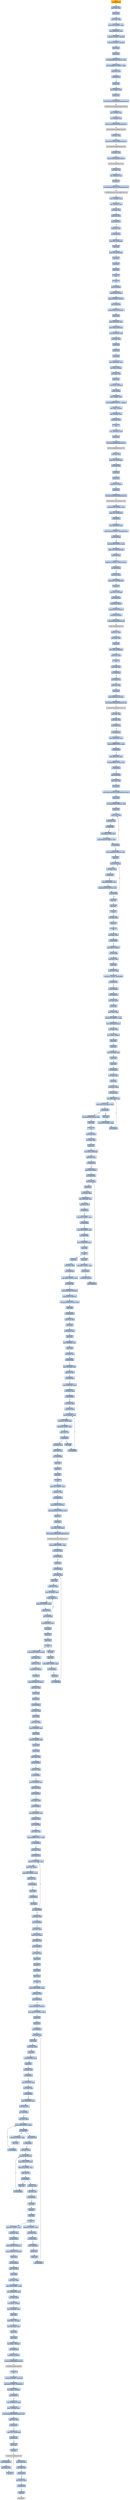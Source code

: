 digraph G {
node[shape=rectangle,style=filled,fillcolor=lightsteelblue,color=lightsteelblue]
bgcolor="transparent"
a0x00403ddccall_0x004054ff[label="start\ncall 0x004054ff",color="lightgrey",fillcolor="orange"];
a0x004054ffmovl_edi_edi[label="0x004054ff\nmovl %edi, %edi"];
a0x00405501pushl_ebp[label="0x00405501\npushl %ebp"];
a0x00405502movl_esp_ebp[label="0x00405502\nmovl %esp, %ebp"];
a0x00405504subl_0x10UINT8_esp[label="0x00405504\nsubl $0x10<UINT8>, %esp"];
a0x00405507movl_0x0040c004_eax[label="0x00405507\nmovl 0x0040c004, %eax"];
a0x0040550candl_0x0UINT8__8ebp_[label="0x0040550c\nandl $0x0<UINT8>, -8(%ebp)"];
a0x00405510andl_0x0UINT8__4ebp_[label="0x00405510\nandl $0x0<UINT8>, -4(%ebp)"];
a0x00405514pushl_ebx[label="0x00405514\npushl %ebx"];
a0x00405515pushl_edi[label="0x00405515\npushl %edi"];
a0x00405516movl_0xbb40e64eUINT32_edi[label="0x00405516\nmovl $0xbb40e64e<UINT32>, %edi"];
a0x0040551bmovl_0xffff0000UINT32_ebx[label="0x0040551b\nmovl $0xffff0000<UINT32>, %ebx"];
a0x00405520cmpl_edi_eax[label="0x00405520\ncmpl %edi, %eax"];
a0x00405522je_0x00405531[label="0x00405522\nje 0x00405531"];
a0x00405531pushl_esi[label="0x00405531\npushl %esi"];
a0x00405532leal__8ebp__eax[label="0x00405532\nleal -8(%ebp), %eax"];
a0x00405535pushl_eax[label="0x00405535\npushl %eax"];
a0x00405536call_GetSystemTimeAsFileTime_kernel32_dll[label="0x00405536\ncall GetSystemTimeAsFileTime@kernel32.dll"];
GetSystemTimeAsFileTime_kernel32_dll[label="GetSystemTimeAsFileTime@kernel32.dll",color="lightgrey",fillcolor="lightgrey"];
a0x0040553cmovl__4ebp__esi[label="0x0040553c\nmovl -4(%ebp), %esi"];
a0x0040553fxorl__8ebp__esi[label="0x0040553f\nxorl -8(%ebp), %esi"];
a0x00405542call_GetCurrentProcessId_kernel32_dll[label="0x00405542\ncall GetCurrentProcessId@kernel32.dll"];
GetCurrentProcessId_kernel32_dll[label="GetCurrentProcessId@kernel32.dll",color="lightgrey",fillcolor="lightgrey"];
a0x00405548xorl_eax_esi[label="0x00405548\nxorl %eax, %esi"];
a0x0040554acall_GetCurrentThreadId_kernel32_dll[label="0x0040554a\ncall GetCurrentThreadId@kernel32.dll"];
GetCurrentThreadId_kernel32_dll[label="GetCurrentThreadId@kernel32.dll",color="lightgrey",fillcolor="lightgrey"];
a0x00405550xorl_eax_esi[label="0x00405550\nxorl %eax, %esi"];
a0x00405552call_GetTickCount_kernel32_dll[label="0x00405552\ncall GetTickCount@kernel32.dll"];
GetTickCount_kernel32_dll[label="GetTickCount@kernel32.dll",color="lightgrey",fillcolor="lightgrey"];
a0x00405558xorl_eax_esi[label="0x00405558\nxorl %eax, %esi"];
a0x0040555aleal__16ebp__eax[label="0x0040555a\nleal -16(%ebp), %eax"];
a0x0040555dpushl_eax[label="0x0040555d\npushl %eax"];
a0x0040555ecall_QueryPerformanceCounter_kernel32_dll[label="0x0040555e\ncall QueryPerformanceCounter@kernel32.dll"];
QueryPerformanceCounter_kernel32_dll[label="QueryPerformanceCounter@kernel32.dll",color="lightgrey",fillcolor="lightgrey"];
a0x00405564movl__12ebp__eax[label="0x00405564\nmovl -12(%ebp), %eax"];
a0x00405567xorl__16ebp__eax[label="0x00405567\nxorl -16(%ebp), %eax"];
a0x0040556axorl_eax_esi[label="0x0040556a\nxorl %eax, %esi"];
a0x0040556ccmpl_edi_esi[label="0x0040556c\ncmpl %edi, %esi"];
a0x0040556ejne_0x00405577[label="0x0040556e\njne 0x00405577"];
a0x00405577testl_esi_ebx[label="0x00405577\ntestl %esi, %ebx"];
a0x00405579jne_0x00405587[label="0x00405579\njne 0x00405587"];
a0x00405587movl_esi_0x0040c004[label="0x00405587\nmovl %esi, 0x0040c004"];
a0x0040558dnotl_esi[label="0x0040558d\nnotl %esi"];
a0x0040558fmovl_esi_0x0040c008[label="0x0040558f\nmovl %esi, 0x0040c008"];
a0x00405595popl_esi[label="0x00405595\npopl %esi"];
a0x00405596popl_edi[label="0x00405596\npopl %edi"];
a0x00405597popl_ebx[label="0x00405597\npopl %ebx"];
a0x00405598leave_[label="0x00405598\nleave "];
a0x00405599ret[label="0x00405599\nret"];
a0x00403de1jmp_0x00403c6f[label="0x00403de1\njmp 0x00403c6f"];
a0x00403c6fpushl_0x58UINT8[label="0x00403c6f\npushl $0x58<UINT8>"];
a0x00403c71pushl_0x409fa0UINT32[label="0x00403c71\npushl $0x409fa0<UINT32>"];
a0x00403c76call_0x004052e0[label="0x00403c76\ncall 0x004052e0"];
a0x004052e0pushl_0x405370UINT32[label="0x004052e0\npushl $0x405370<UINT32>"];
a0x004052e5pushl_fs_0[label="0x004052e5\npushl %fs:0"];
a0x004052ecmovl_0x10esp__eax[label="0x004052ec\nmovl 0x10(%esp), %eax"];
a0x004052f0movl_ebp_0x10esp_[label="0x004052f0\nmovl %ebp, 0x10(%esp)"];
a0x004052f4leal_0x10esp__ebp[label="0x004052f4\nleal 0x10(%esp), %ebp"];
a0x004052f8subl_eax_esp[label="0x004052f8\nsubl %eax, %esp"];
a0x004052fapushl_ebx[label="0x004052fa\npushl %ebx"];
a0x004052fbpushl_esi[label="0x004052fb\npushl %esi"];
a0x004052fcpushl_edi[label="0x004052fc\npushl %edi"];
a0x004052fdmovl_0x0040c004_eax[label="0x004052fd\nmovl 0x0040c004, %eax"];
a0x00405302xorl_eax__4ebp_[label="0x00405302\nxorl %eax, -4(%ebp)"];
a0x00405305xorl_ebp_eax[label="0x00405305\nxorl %ebp, %eax"];
a0x00405307pushl_eax[label="0x00405307\npushl %eax"];
a0x00405308movl_esp__24ebp_[label="0x00405308\nmovl %esp, -24(%ebp)"];
a0x0040530bpushl__8ebp_[label="0x0040530b\npushl -8(%ebp)"];
a0x0040530emovl__4ebp__eax[label="0x0040530e\nmovl -4(%ebp), %eax"];
a0x00405311movl_0xfffffffeUINT32__4ebp_[label="0x00405311\nmovl $0xfffffffe<UINT32>, -4(%ebp)"];
a0x00405318movl_eax__8ebp_[label="0x00405318\nmovl %eax, -8(%ebp)"];
a0x0040531bleal__16ebp__eax[label="0x0040531b\nleal -16(%ebp), %eax"];
a0x0040531emovl_eax_fs_0[label="0x0040531e\nmovl %eax, %fs:0"];
a0x00405324ret[label="0x00405324\nret"];
a0x00403c7bleal__104ebp__eax[label="0x00403c7b\nleal -104(%ebp), %eax"];
a0x00403c7epushl_eax[label="0x00403c7e\npushl %eax"];
a0x00403c7fcall_GetStartupInfoW_kernel32_dll[label="0x00403c7f\ncall GetStartupInfoW@kernel32.dll"];
GetStartupInfoW_kernel32_dll[label="GetStartupInfoW@kernel32.dll",color="lightgrey",fillcolor="lightgrey"];
a0x00403c85xorl_esi_esi[label="0x00403c85\nxorl %esi, %esi"];
a0x00403c87cmpl_esi_0x0040bd9c[label="0x00403c87\ncmpl %esi, 0x0040bd9c"];
a0x00403c8djne_0x00403c9a[label="0x00403c8d\njne 0x00403c9a"];
a0x00403c8fpushl_esi[label="0x00403c8f\npushl %esi"];
a0x00403c90pushl_esi[label="0x00403c90\npushl %esi"];
a0x00403c91pushl_0x1UINT8[label="0x00403c91\npushl $0x1<UINT8>"];
a0x00403c93pushl_esi[label="0x00403c93\npushl %esi"];
a0x00403c94call_HeapSetInformation_kernel32_dll[label="0x00403c94\ncall HeapSetInformation@kernel32.dll"];
HeapSetInformation_kernel32_dll[label="HeapSetInformation@kernel32.dll",color="lightgrey",fillcolor="lightgrey"];
a0x00403c9amovl_0x5a4dUINT32_eax[label="0x00403c9a\nmovl $0x5a4d<UINT32>, %eax"];
a0x00403c9fcmpw_ax_0x00400000[label="0x00403c9f\ncmpw %ax, 0x00400000"];
a0x00403ca6je_0x00403cad[label="0x00403ca6\nje 0x00403cad"];
a0x00403cadmovl_0x0040003c_eax[label="0x00403cad\nmovl 0x0040003c, %eax"];
a0x00403cb2cmpl_0x4550UINT32_0x400000eax_[label="0x00403cb2\ncmpl $0x4550<UINT32>, 0x400000(%eax)"];
a0x00403cbcjne_0x00403ca8[label="0x00403cbc\njne 0x00403ca8"];
a0x00403cbemovl_0x10bUINT32_ecx[label="0x00403cbe\nmovl $0x10b<UINT32>, %ecx"];
a0x00403cc3cmpw_cx_0x400018eax_[label="0x00403cc3\ncmpw %cx, 0x400018(%eax)"];
a0x00403ccajne_0x00403ca8[label="0x00403cca\njne 0x00403ca8"];
a0x00403ccccmpl_0xeUINT8_0x400074eax_[label="0x00403ccc\ncmpl $0xe<UINT8>, 0x400074(%eax)"];
a0x00403cd3jbe_0x00403ca8[label="0x00403cd3\njbe 0x00403ca8"];
a0x00403cd5xorl_ecx_ecx[label="0x00403cd5\nxorl %ecx, %ecx"];
a0x00403cd7cmpl_esi_0x4000e8eax_[label="0x00403cd7\ncmpl %esi, 0x4000e8(%eax)"];
a0x00403cddsetne_cl[label="0x00403cdd\nsetne %cl"];
a0x00403ce0movl_ecx__28ebp_[label="0x00403ce0\nmovl %ecx, -28(%ebp)"];
a0x00403ce3call_0x004052a8[label="0x00403ce3\ncall 0x004052a8"];
a0x004052a8pushl_0x0UINT8[label="0x004052a8\npushl $0x0<UINT8>"];
a0x004052aapushl_0x1000UINT32[label="0x004052aa\npushl $0x1000<UINT32>"];
a0x004052afpushl_0x0UINT8[label="0x004052af\npushl $0x0<UINT8>"];
a0x004052b1call_HeapCreate_kernel32_dll[label="0x004052b1\ncall HeapCreate@kernel32.dll"];
HeapCreate_kernel32_dll[label="HeapCreate@kernel32.dll",color="lightgrey",fillcolor="lightgrey"];
a0x004052b7xorl_ecx_ecx[label="0x004052b7\nxorl %ecx, %ecx"];
a0x004052b9testl_eax_eax[label="0x004052b9\ntestl %eax, %eax"];
a0x004052bbsetne_cl[label="0x004052bb\nsetne %cl"];
a0x004052bemovl_eax_0x0040baa8[label="0x004052be\nmovl %eax, 0x0040baa8"];
a0x004052c3movl_ecx_eax[label="0x004052c3\nmovl %ecx, %eax"];
a0x004052c5ret[label="0x004052c5\nret"];
a0x00403ce8testl_eax_eax[label="0x00403ce8\ntestl %eax, %eax"];
a0x00403ceajne_0x00403cf4[label="0x00403cea\njne 0x00403cf4"];
a0x00403cf4call_0x0040512d[label="0x00403cf4\ncall 0x0040512d"];
a0x0040512dmovl_edi_edi[label="0x0040512d\nmovl %edi, %edi"];
a0x0040512fpushl_edi[label="0x0040512f\npushl %edi"];
a0x00405130pushl_0x401c24UINT32[label="0x00405130\npushl $0x401c24<UINT32>"];
a0x00405135call_GetModuleHandleW_kernel32_dll[label="0x00405135\ncall GetModuleHandleW@kernel32.dll"];
GetModuleHandleW_kernel32_dll[label="GetModuleHandleW@kernel32.dll",color="lightgrey",fillcolor="lightgrey"];
a0x0040513bmovl_eax_edi[label="0x0040513b\nmovl %eax, %edi"];
a0x0040513dtestl_edi_edi[label="0x0040513d\ntestl %edi, %edi"];
a0x0040513fjne_0x0040514a[label="0x0040513f\njne 0x0040514a"];
a0x00405141call_0x00404e00[label="0x00405141\ncall 0x00404e00"];
a0x00404e00movl_0x0040c050_eax[label="0x00404e00\nmovl 0x0040c050, %eax"];
a0x00404e05cmpl_0xffffffffUINT8_eax[label="0x00404e05\ncmpl $0xffffffff<UINT8>, %eax"];
a0x00404e08je_0x00404e20[label="0x00404e08\nje 0x00404e20"];
a0x00404e20movl_0x0040c054_eax[label="0x00404e20\nmovl 0x0040c054, %eax"];
a0x00404e25cmpl_0xffffffffUINT8_eax[label="0x00404e25\ncmpl $0xffffffff<UINT8>, %eax"];
a0x00404e28je_0x00404e38[label="0x00404e28\nje 0x00404e38"];
a0x00404e38jmp_0x00405681[label="0x00404e38\njmp 0x00405681"];
a0x00405681movl_edi_edi[label="0x00405681\nmovl %edi, %edi"];
a0x00405683pushl_ebx[label="0x00405683\npushl %ebx"];
a0x00405684movl_DeleteCriticalSection_kernel32_dll_ebx[label="0x00405684\nmovl DeleteCriticalSection@kernel32.dll, %ebx"];
a0x0040568apushl_esi[label="0x0040568a\npushl %esi"];
a0x0040568bmovl_0x40c060UINT32_esi[label="0x0040568b\nmovl $0x40c060<UINT32>, %esi"];
a0x00405690pushl_edi[label="0x00405690\npushl %edi"];
a0x00405691movl_esi__edi[label="0x00405691\nmovl (%esi), %edi"];
a0x00405693testl_edi_edi[label="0x00405693\ntestl %edi, %edi"];
a0x00405695je_0x004056aa[label="0x00405695\nje 0x004056aa"];
a0x004056aaaddl_0x8UINT8_esi[label="0x004056aa\naddl $0x8<UINT8>, %esi"];
a0x004056adcmpl_0x40c180UINT32_esi[label="0x004056ad\ncmpl $0x40c180<UINT32>, %esi"];
a0x004056b3jl_0x00405691[label="0x004056b3\njl 0x00405691"];
a0x004056b5movl_0x40c060UINT32_esi[label="0x004056b5\nmovl $0x40c060<UINT32>, %esi"];
a0x004056bapopl_edi[label="0x004056ba\npopl %edi"];
a0x004056bbmovl_esi__eax[label="0x004056bb\nmovl (%esi), %eax"];
a0x004056bdtestl_eax_eax[label="0x004056bd\ntestl %eax, %eax"];
a0x004056bfje_0x004056ca[label="0x004056bf\nje 0x004056ca"];
a0x004056caaddl_0x8UINT8_esi[label="0x004056ca\naddl $0x8<UINT8>, %esi"];
a0x004056cdcmpl_0x40c180UINT32_esi[label="0x004056cd\ncmpl $0x40c180<UINT32>, %esi"];
a0x004056d3jl_0x004056bb[label="0x004056d3\njl 0x004056bb"];
a0x004056d5popl_esi[label="0x004056d5\npopl %esi"];
a0x004056d6popl_ebx[label="0x004056d6\npopl %ebx"];
a0x004056d7ret[label="0x004056d7\nret"];
a0x00405146xorl_eax_eax[label="0x00405146\nxorl %eax, %eax"];
a0x00405148popl_edi[label="0x00405148\npopl %edi"];
a0x00405149ret[label="0x00405149\nret"];
a0x00403cf9testl_eax_eax[label="0x00403cf9\ntestl %eax, %eax"];
a0x00403cfbjne_0x00403d05[label="0x00403cfb\njne 0x00403d05"];
a0x00403cfdpushl_0x10UINT8[label="0x00403cfd\npushl $0x10<UINT8>"];
a0x00403cffcall_0x00403bff[label="0x00403cff\ncall 0x00403bff"];
a0x00403bffmovl_edi_edi[label="0x00403bff\nmovl %edi, %edi"];
a0x00403c01pushl_ebp[label="0x00403c01\npushl %ebp"];
a0x00403c02movl_esp_ebp[label="0x00403c02\nmovl %esp, %ebp"];
a0x00403c04cmpl_0x1UINT8_0x0040b008[label="0x00403c04\ncmpl $0x1<UINT8>, 0x0040b008"];
a0x00403c0bjne_0x00403c12[label="0x00403c0b\njne 0x00403c12"];
a0x00403c12pushl_0x8ebp_[label="0x00403c12\npushl 0x8(%ebp)"];
a0x00403c15call_0x004042eb[label="0x00403c15\ncall 0x004042eb"];
a0x004042ebmovl_edi_edi[label="0x004042eb\nmovl %edi, %edi"];
a0x004042edpushl_ebp[label="0x004042ed\npushl %ebp"];
a0x004042eemovl_esp_ebp[label="0x004042ee\nmovl %esp, %ebp"];
a0x004042f0subl_0x1fcUINT32_esp[label="0x004042f0\nsubl $0x1fc<UINT32>, %esp"];
a0x004042f6movl_0x0040c004_eax[label="0x004042f6\nmovl 0x0040c004, %eax"];
a0x004042fbxorl_ebp_eax[label="0x004042fb\nxorl %ebp, %eax"];
a0x004042fdmovl_eax__4ebp_[label="0x004042fd\nmovl %eax, -4(%ebp)"];
a0x00404300pushl_ebx[label="0x00404300\npushl %ebx"];
a0x00404301pushl_esi[label="0x00404301\npushl %esi"];
a0x00404302movl_0x8ebp__esi[label="0x00404302\nmovl 0x8(%ebp), %esi"];
a0x00404305pushl_edi[label="0x00404305\npushl %edi"];
a0x00404306pushl_esi[label="0x00404306\npushl %esi"];
a0x00404307call_0x004042c5[label="0x00404307\ncall 0x004042c5"];
a0x004042c5movl_edi_edi[label="0x004042c5\nmovl %edi, %edi"];
a0x004042c7pushl_ebp[label="0x004042c7\npushl %ebp"];
a0x004042c8movl_esp_ebp[label="0x004042c8\nmovl %esp, %ebp"];
a0x004042caxorl_eax_eax[label="0x004042ca\nxorl %eax, %eax"];
a0x004042ccmovl_0x8ebp__ecx[label="0x004042cc\nmovl 0x8(%ebp), %ecx"];
a0x004042cfcmpl_0x401a10eax8__ecx[label="0x004042cf\ncmpl 0x401a10(,%eax,8), %ecx"];
a0x004042d6je_0x004042e2[label="0x004042d6\nje 0x004042e2"];
a0x004042d8incl_eax[label="0x004042d8\nincl %eax"];
a0x004042d9cmpl_0x16UINT8_eax[label="0x004042d9\ncmpl $0x16<UINT8>, %eax"];
a0x004042dcjb_0x004042cc[label="0x004042dc\njb 0x004042cc"];
a0x004042e2movl_0x401a14eax8__eax[label="0x004042e2\nmovl 0x401a14(,%eax,8), %eax"];
a0x004042e9popl_ebp[label="0x004042e9\npopl %ebp"];
a0x004042earet[label="0x004042ea\nret"];
a0x0040430cmovl_eax_edi[label="0x0040430c\nmovl %eax, %edi"];
a0x0040430exorl_ebx_ebx[label="0x0040430e\nxorl %ebx, %ebx"];
a0x00404310popl_ecx[label="0x00404310\npopl %ecx"];
a0x00404311movl_edi__508ebp_[label="0x00404311\nmovl %edi, -508(%ebp)"];
a0x00404317cmpl_ebx_edi[label="0x00404317\ncmpl %ebx, %edi"];
a0x00404319je_0x0040448b[label="0x00404319\nje 0x0040448b"];
a0x0040431fpushl_0x3UINT8[label="0x0040431f\npushl $0x3<UINT8>"];
a0x00404321call_0x004069d7[label="0x00404321\ncall 0x004069d7"];
a0x004069d7movl_edi_edi[label="0x004069d7\nmovl %edi, %edi"];
a0x004069d9pushl_ebp[label="0x004069d9\npushl %ebp"];
a0x004069damovl_esp_ebp[label="0x004069da\nmovl %esp, %ebp"];
a0x004069dcmovl_0x8ebp__ecx[label="0x004069dc\nmovl 0x8(%ebp), %ecx"];
a0x004069dftestl_ecx_ecx[label="0x004069df\ntestl %ecx, %ecx"];
a0x004069e1js_0x00406a01[label="0x004069e1\njs 0x00406a01"];
a0x004069e3cmpl_0x2UINT8_ecx[label="0x004069e3\ncmpl $0x2<UINT8>, %ecx"];
a0x004069e6jle_0x004069f4[label="0x004069e6\njle 0x004069f4"];
a0x004069e8cmpl_0x3UINT8_ecx[label="0x004069e8\ncmpl $0x3<UINT8>, %ecx"];
a0x004069ebjne_0x00406a01[label="0x004069eb\njne 0x00406a01"];
a0x004069edmovl_0x0040b008_eax[label="0x004069ed\nmovl 0x0040b008, %eax"];
a0x004069f2popl_ebp[label="0x004069f2\npopl %ebp"];
a0x004069f3ret[label="0x004069f3\nret"];
a0x00404326popl_ecx[label="0x00404326\npopl %ecx"];
a0x00404327cmpl_0x1UINT8_eax[label="0x00404327\ncmpl $0x1<UINT8>, %eax"];
a0x0040432aje_0x00404437[label="0x0040432a\nje 0x00404437"];
a0x00404330pushl_0x3UINT8[label="0x00404330\npushl $0x3<UINT8>"];
a0x00404332call_0x004069d7[label="0x00404332\ncall 0x004069d7"];
a0x00404337popl_ecx[label="0x00404337\npopl %ecx"];
a0x00404338testl_eax_eax[label="0x00404338\ntestl %eax, %eax"];
a0x0040433ajne_0x00404349[label="0x0040433a\njne 0x00404349"];
a0x00404349cmpl_0xfcUINT32_esi[label="0x00404349\ncmpl $0xfc<UINT32>, %esi"];
a0x0040434fje_0x0040448b[label="0x0040434f\nje 0x0040448b"];
a0x00404355pushl_0x401b4cUINT32[label="0x00404355\npushl $0x401b4c<UINT32>"];
a0x0040435apushl_0x314UINT32[label="0x0040435a\npushl $0x314<UINT32>"];
a0x0040435fmovl_0x40b368UINT32_edi[label="0x0040435f\nmovl $0x40b368<UINT32>, %edi"];
a0x00404364pushl_edi[label="0x00404364\npushl %edi"];
a0x00404365call_0x00406974[label="0x00404365\ncall 0x00406974"];
a0x00406974movl_edi_edi[label="0x00406974\nmovl %edi, %edi"];
a0x00406976pushl_ebp[label="0x00406976\npushl %ebp"];
a0x00406977movl_esp_ebp[label="0x00406977\nmovl %esp, %ebp"];
a0x00406979pushl_esi[label="0x00406979\npushl %esi"];
a0x0040697amovl_0x8ebp__esi[label="0x0040697a\nmovl 0x8(%ebp), %esi"];
a0x0040697dpushl_edi[label="0x0040697d\npushl %edi"];
a0x0040697etestl_esi_esi[label="0x0040697e\ntestl %esi, %esi"];
a0x00406980je_0x00406989[label="0x00406980\nje 0x00406989"];
a0x00406982movl_0xcebp__edi[label="0x00406982\nmovl 0xc(%ebp), %edi"];
a0x00406985testl_edi_edi[label="0x00406985\ntestl %edi, %edi"];
a0x00406987jne_0x0040699e[label="0x00406987\njne 0x0040699e"];
a0x0040699emovl_0x10ebp__eax[label="0x0040699e\nmovl 0x10(%ebp), %eax"];
a0x004069a1testl_eax_eax[label="0x004069a1\ntestl %eax, %eax"];
a0x004069a3jne_0x004069aa[label="0x004069a3\njne 0x004069aa"];
a0x004069aamovl_esi_edx[label="0x004069aa\nmovl %esi, %edx"];
a0x004069acsubl_eax_edx[label="0x004069ac\nsubl %eax, %edx"];
a0x004069aemovzwl_eax__ecx[label="0x004069ae\nmovzwl (%eax), %ecx"];
a0x004069b1movw_cx_edxeax_[label="0x004069b1\nmovw %cx, (%edx,%eax)"];
a0x004069b5addl_0x2UINT8_eax[label="0x004069b5\naddl $0x2<UINT8>, %eax"];
a0x004069b8testw_cx_cx[label="0x004069b8\ntestw %cx, %cx"];
a0x004069bbje_0x004069c0[label="0x004069bb\nje 0x004069c0"];
a0x004069bddecl_edi[label="0x004069bd\ndecl %edi"];
a0x004069bejne_0x004069ae[label="0x004069be\njne 0x004069ae"];
a0x004069c0xorl_eax_eax[label="0x004069c0\nxorl %eax, %eax"];
a0x004069c2testl_edi_edi[label="0x004069c2\ntestl %edi, %edi"];
a0x004069c4jne_0x0040699a[label="0x004069c4\njne 0x0040699a"];
a0x0040699apopl_edi[label="0x0040699a\npopl %edi"];
a0x0040699bpopl_esi[label="0x0040699b\npopl %esi"];
a0x0040699cpopl_ebp[label="0x0040699c\npopl %ebp"];
a0x0040699dret[label="0x0040699d\nret"];
a0x0040436aaddl_0xcUINT8_esp[label="0x0040436a\naddl $0xc<UINT8>, %esp"];
a0x0040436dtestl_eax_eax[label="0x0040436d\ntestl %eax, %eax"];
a0x0040436fjne_0x0040442d[label="0x0040436f\njne 0x0040442d"];
a0x00404375pushl_0x104UINT32[label="0x00404375\npushl $0x104<UINT32>"];
a0x0040437amovl_0x40b39aUINT32_esi[label="0x0040437a\nmovl $0x40b39a<UINT32>, %esi"];
a0x0040437fpushl_esi[label="0x0040437f\npushl %esi"];
a0x00404380pushl_ebx[label="0x00404380\npushl %ebx"];
a0x00404381movw_ax_0x0040b5a2[label="0x00404381\nmovw %ax, 0x0040b5a2"];
a0x00404387call_GetModuleFileNameW_kernel32_dll[label="0x00404387\ncall GetModuleFileNameW@kernel32.dll"];
GetModuleFileNameW_kernel32_dll[label="GetModuleFileNameW@kernel32.dll",color="lightgrey",fillcolor="lightgrey"];
a0x0040438dmovl_0x2fbUINT32_ebx[label="0x0040438d\nmovl $0x2fb<UINT32>, %ebx"];
a0x00404392testl_eax_eax[label="0x00404392\ntestl %eax, %eax"];
a0x00404394jne_0x004043b5[label="0x00404394\njne 0x004043b5"];
a0x004043b5pushl_esi[label="0x004043b5\npushl %esi"];
a0x004043b6call_0x00406959[label="0x004043b6\ncall 0x00406959"];
a0x00406959movl_edi_edi[label="0x00406959\nmovl %edi, %edi"];
a0x0040695bpushl_ebp[label="0x0040695b\npushl %ebp"];
a0x0040695cmovl_esp_ebp[label="0x0040695c\nmovl %esp, %ebp"];
a0x0040695emovl_0x8ebp__eax[label="0x0040695e\nmovl 0x8(%ebp), %eax"];
a0x00406961movw_eax__cx[label="0x00406961\nmovw (%eax), %cx"];
a0x00406964addl_0x2UINT8_eax[label="0x00406964\naddl $0x2<UINT8>, %eax"];
a0x00406967testw_cx_cx[label="0x00406967\ntestw %cx, %cx"];
a0x0040696ajne_0x00406961[label="0x0040696a\njne 0x00406961"];
a0x0040696csubl_0x8ebp__eax[label="0x0040696c\nsubl 0x8(%ebp), %eax"];
a0x0040696fsarl_eax[label="0x0040696f\nsarl %eax"];
a0x00406971decl_eax[label="0x00406971\ndecl %eax"];
a0x00406972popl_ebp[label="0x00406972\npopl %ebp"];
a0x00406973ret[label="0x00406973\nret"];
a0x004043bbincl_eax[label="0x004043bb\nincl %eax"];
a0x004043bcpopl_ecx[label="0x004043bc\npopl %ecx"];
a0x004043bdcmpl_0x3cUINT8_eax[label="0x004043bd\ncmpl $0x3c<UINT8>, %eax"];
a0x004043c0jbe_0x004043ec[label="0x004043c0\njbe 0x004043ec"];
a0x004043c2pushl_esi[label="0x004043c2\npushl %esi"];
a0x004043c3call_0x00406959[label="0x004043c3\ncall 0x00406959"];
a0x004043c8leal_0x40b324eax2__eax[label="0x004043c8\nleal 0x40b324(,%eax,2), %eax"];
a0x004043cfmovl_eax_ecx[label="0x004043cf\nmovl %eax, %ecx"];
a0x004043d1subl_esi_ecx[label="0x004043d1\nsubl %esi, %ecx"];
a0x004043d3pushl_0x3UINT8[label="0x004043d3\npushl $0x3<UINT8>"];
a0x004043d5sarl_ecx[label="0x004043d5\nsarl %ecx"];
a0x004043d7pushl_0x401b14UINT32[label="0x004043d7\npushl $0x401b14<UINT32>"];
a0x004043dcsubl_ecx_ebx[label="0x004043dc\nsubl %ecx, %ebx"];
a0x004043depushl_ebx[label="0x004043de\npushl %ebx"];
a0x004043dfpushl_eax[label="0x004043df\npushl %eax"];
a0x004043e0call_0x0040688c[label="0x004043e0\ncall 0x0040688c"];
a0x0040688cmovl_edi_edi[label="0x0040688c\nmovl %edi, %edi"];
a0x0040688epushl_ebp[label="0x0040688e\npushl %ebp"];
a0x0040688fmovl_esp_ebp[label="0x0040688f\nmovl %esp, %ebp"];
a0x00406891movl_0x8ebp__edx[label="0x00406891\nmovl 0x8(%ebp), %edx"];
a0x00406894pushl_ebx[label="0x00406894\npushl %ebx"];
a0x00406895movl_0x14ebp__ebx[label="0x00406895\nmovl 0x14(%ebp), %ebx"];
a0x00406898pushl_esi[label="0x00406898\npushl %esi"];
a0x00406899pushl_edi[label="0x00406899\npushl %edi"];
a0x0040689atestl_ebx_ebx[label="0x0040689a\ntestl %ebx, %ebx"];
a0x0040689cjne_0x004068ae[label="0x0040689c\njne 0x004068ae"];
a0x004068aetestl_edx_edx[label="0x004068ae\ntestl %edx, %edx"];
a0x004068b0je_0x004068b9[label="0x004068b0\nje 0x004068b9"];
a0x004068b2movl_0xcebp__edi[label="0x004068b2\nmovl 0xc(%ebp), %edi"];
a0x004068b5testl_edi_edi[label="0x004068b5\ntestl %edi, %edi"];
a0x004068b7jne_0x004068cc[label="0x004068b7\njne 0x004068cc"];
a0x004068cctestl_ebx_ebx[label="0x004068cc\ntestl %ebx, %ebx"];
a0x004068cejne_0x004068d7[label="0x004068ce\njne 0x004068d7"];
a0x004068d7movl_0x10ebp__ecx[label="0x004068d7\nmovl 0x10(%ebp), %ecx"];
a0x004068datestl_ecx_ecx[label="0x004068da\ntestl %ecx, %ecx"];
a0x004068dcjne_0x004068e5[label="0x004068dc\njne 0x004068e5"];
a0x004068e5movl_edx_eax[label="0x004068e5\nmovl %edx, %eax"];
a0x004068e7cmpl_0xffffffffUINT8_ebx[label="0x004068e7\ncmpl $0xffffffff<UINT8>, %ebx"];
a0x004068eajne_0x00406904[label="0x004068ea\njne 0x00406904"];
a0x00406904movl_ecx_esi[label="0x00406904\nmovl %ecx, %esi"];
a0x00406906subl_edx_esi[label="0x00406906\nsubl %edx, %esi"];
a0x00406908movzwl_esieax__ecx[label="0x00406908\nmovzwl (%esi,%eax), %ecx"];
a0x0040690cmovw_cx_eax_[label="0x0040690c\nmovw %cx, (%eax)"];
a0x0040690faddl_0x2UINT8_eax[label="0x0040690f\naddl $0x2<UINT8>, %eax"];
a0x00406912testw_cx_cx[label="0x00406912\ntestw %cx, %cx"];
a0x00406915je_0x0040691d[label="0x00406915\nje 0x0040691d"];
a0x00406917decl_edi[label="0x00406917\ndecl %edi"];
a0x00406918je_0x0040691d[label="0x00406918\nje 0x0040691d"];
a0x0040691adecl_ebx[label="0x0040691a\ndecl %ebx"];
a0x0040691bjne_0x00406908[label="0x0040691b\njne 0x00406908"];
a0x0040691dtestl_ebx_ebx[label="0x0040691d\ntestl %ebx, %ebx"];
a0x0040691fjne_0x00406926[label="0x0040691f\njne 0x00406926"];
a0x00406921xorl_ecx_ecx[label="0x00406921\nxorl %ecx, %ecx"];
a0x00406923movw_cx_eax_[label="0x00406923\nmovw %cx, (%eax)"];
a0x00406926testl_edi_edi[label="0x00406926\ntestl %edi, %edi"];
a0x00406928jne_0x004068a7[label="0x00406928\njne 0x004068a7"];
a0x004068a7xorl_eax_eax[label="0x004068a7\nxorl %eax, %eax"];
a0x004068a9popl_edi[label="0x004068a9\npopl %edi"];
a0x004068aapopl_esi[label="0x004068aa\npopl %esi"];
a0x004068abpopl_ebx[label="0x004068ab\npopl %ebx"];
a0x004068acpopl_ebp[label="0x004068ac\npopl %ebp"];
a0x004068adret[label="0x004068ad\nret"];
a0x004043e5addl_0x14UINT8_esp[label="0x004043e5\naddl $0x14<UINT8>, %esp"];
a0x004043e8testl_eax_eax[label="0x004043e8\ntestl %eax, %eax"];
a0x004043eajne_0x004043a9[label="0x004043ea\njne 0x004043a9"];
a0x004043ecpushl_0x401b0cUINT32[label="0x004043ec\npushl $0x401b0c<UINT32>"];
a0x004043f1movl_0x314UINT32_esi[label="0x004043f1\nmovl $0x314<UINT32>, %esi"];
a0x004043f6pushl_esi[label="0x004043f6\npushl %esi"];
a0x004043f7pushl_edi[label="0x004043f7\npushl %edi"];
a0x004043f8call_0x00406817[label="0x004043f8\ncall 0x00406817"];
a0x00406817movl_edi_edi[label="0x00406817\nmovl %edi, %edi"];
a0x00406819pushl_ebp[label="0x00406819\npushl %ebp"];
a0x0040681amovl_esp_ebp[label="0x0040681a\nmovl %esp, %ebp"];
a0x0040681cpushl_esi[label="0x0040681c\npushl %esi"];
a0x0040681dmovl_0x8ebp__esi[label="0x0040681d\nmovl 0x8(%ebp), %esi"];
a0x00406820pushl_edi[label="0x00406820\npushl %edi"];
a0x00406821testl_esi_esi[label="0x00406821\ntestl %esi, %esi"];
a0x00406823je_0x0040682c[label="0x00406823\nje 0x0040682c"];
a0x00406825movl_0xcebp__edi[label="0x00406825\nmovl 0xc(%ebp), %edi"];
a0x00406828testl_edi_edi[label="0x00406828\ntestl %edi, %edi"];
a0x0040682ajne_0x00406841[label="0x0040682a\njne 0x00406841"];
a0x00406841movl_0x10ebp__ecx[label="0x00406841\nmovl 0x10(%ebp), %ecx"];
a0x00406844testl_ecx_ecx[label="0x00406844\ntestl %ecx, %ecx"];
a0x00406846jne_0x0040684f[label="0x00406846\njne 0x0040684f"];
a0x0040684fmovl_esi_edx[label="0x0040684f\nmovl %esi, %edx"];
a0x00406851cmpw_0x0UINT8_edx_[label="0x00406851\ncmpw $0x0<UINT8>, (%edx)"];
a0x00406855je_0x0040685d[label="0x00406855\nje 0x0040685d"];
a0x00406857addl_0x2UINT8_edx[label="0x00406857\naddl $0x2<UINT8>, %edx"];
a0x0040685adecl_edi[label="0x0040685a\ndecl %edi"];
a0x0040685bjne_0x00406851[label="0x0040685b\njne 0x00406851"];
a0x0040685dtestl_edi_edi[label="0x0040685d\ntestl %edi, %edi"];
a0x0040685fje_0x00406848[label="0x0040685f\nje 0x00406848"];
a0x00406861subl_ecx_edx[label="0x00406861\nsubl %ecx, %edx"];
a0x00406863movzwl_ecx__eax[label="0x00406863\nmovzwl (%ecx), %eax"];
a0x00406866movw_ax_edxecx_[label="0x00406866\nmovw %ax, (%edx,%ecx)"];
a0x0040686aaddl_0x2UINT8_ecx[label="0x0040686a\naddl $0x2<UINT8>, %ecx"];
a0x0040686dtestw_ax_ax[label="0x0040686d\ntestw %ax, %ax"];
a0x00406870je_0x00406875[label="0x00406870\nje 0x00406875"];
a0x00406872decl_edi[label="0x00406872\ndecl %edi"];
a0x00406873jne_0x00406863[label="0x00406873\njne 0x00406863"];
a0x00406875xorl_eax_eax[label="0x00406875\nxorl %eax, %eax"];
a0x00406877testl_edi_edi[label="0x00406877\ntestl %edi, %edi"];
a0x00406879jne_0x0040683d[label="0x00406879\njne 0x0040683d"];
a0x0040683dpopl_edi[label="0x0040683d\npopl %edi"];
a0x0040683epopl_esi[label="0x0040683e\npopl %esi"];
a0x0040683fpopl_ebp[label="0x0040683f\npopl %ebp"];
a0x00406840ret[label="0x00406840\nret"];
a0x004043fdaddl_0xcUINT8_esp[label="0x004043fd\naddl $0xc<UINT8>, %esp"];
a0x00404400testl_eax_eax[label="0x00404400\ntestl %eax, %eax"];
a0x00404402jne_0x004043a9[label="0x00404402\njne 0x004043a9"];
a0x00404404pushl__508ebp_[label="0x00404404\npushl -508(%ebp)"];
a0x0040440apushl_esi[label="0x0040440a\npushl %esi"];
a0x0040440bpushl_edi[label="0x0040440b\npushl %edi"];
a0x0040440ccall_0x00406817[label="0x0040440c\ncall 0x00406817"];
a0x00404411addl_0xcUINT8_esp[label="0x00404411\naddl $0xc<UINT8>, %esp"];
a0x00404414testl_eax_eax[label="0x00404414\ntestl %eax, %eax"];
a0x00404416jne_0x004043a9[label="0x00404416\njne 0x004043a9"];
a0x00404418pushl_0x12010UINT32[label="0x00404418\npushl $0x12010<UINT32>"];
a0x0040441dpushl_0x401ac0UINT32[label="0x0040441d\npushl $0x401ac0<UINT32>"];
a0x00404422pushl_edi[label="0x00404422\npushl %edi"];
a0x00404423call_0x004066ab[label="0x00404423\ncall 0x004066ab"];
a0x004066abmovl_edi_edi[label="0x004066ab\nmovl %edi, %edi"];
a0x004066adpushl_ebp[label="0x004066ad\npushl %ebp"];
a0x004066aemovl_esp_ebp[label="0x004066ae\nmovl %esp, %ebp"];
a0x004066b0subl_0x24UINT8_esp[label="0x004066b0\nsubl $0x24<UINT8>, %esp"];
a0x004066b3movl_0x0040c004_eax[label="0x004066b3\nmovl 0x0040c004, %eax"];
a0x004066b8xorl_ebp_eax[label="0x004066b8\nxorl %ebp, %eax"];
a0x004066bamovl_eax__4ebp_[label="0x004066ba\nmovl %eax, -4(%ebp)"];
a0x004066bdmovl_0x8ebp__eax[label="0x004066bd\nmovl 0x8(%ebp), %eax"];
a0x004066c0pushl_ebx[label="0x004066c0\npushl %ebx"];
a0x004066c1movl_eax__32ebp_[label="0x004066c1\nmovl %eax, -32(%ebp)"];
a0x004066c4movl_0xcebp__eax[label="0x004066c4\nmovl 0xc(%ebp), %eax"];
a0x004066c7pushl_esi[label="0x004066c7\npushl %esi"];
a0x004066c8pushl_edi[label="0x004066c8\npushl %edi"];
a0x004066c9movl_eax__28ebp_[label="0x004066c9\nmovl %eax, -28(%ebp)"];
a0x004066cccall_0x00404d7d[label="0x004066cc\ncall 0x00404d7d"];
a0x00404d7dpushl_0x0UINT8[label="0x00404d7d\npushl $0x0<UINT8>"];
a0x00404d7fcall_EncodePointer_kernel32_dll[label="0x00404d7f\ncall EncodePointer@kernel32.dll"];
EncodePointer_kernel32_dll[label="EncodePointer@kernel32.dll",color="lightgrey",fillcolor="lightgrey"];
a0x00404d85ret[label="0x00404d85\nret"];
a0x004066d1andl_0x0UINT8__20ebp_[label="0x004066d1\nandl $0x0<UINT8>, -20(%ebp)"];
a0x004066d5cmpl_0x0UINT8_0x0040bc24[label="0x004066d5\ncmpl $0x0<UINT8>, 0x0040bc24"];
a0x004066dcmovl_eax__24ebp_[label="0x004066dc\nmovl %eax, -24(%ebp)"];
a0x004066dfjne_0x0040675e[label="0x004066df\njne 0x0040675e"];
a0x0040675emovl_0x0040bc30_eax[label="0x0040675e\nmovl 0x0040bc30, %eax"];
a0x00406763movl__24ebp__ecx[label="0x00406763\nmovl -24(%ebp), %ecx"];
a0x00406766movl_DecodePointer_kernel32_dll_esi[label="0x00406766\nmovl DecodePointer@kernel32.dll, %esi"];
a0x0040676ccmpl_ecx_eax[label="0x0040676c\ncmpl %ecx, %eax"];
a0x0040676eje_0x004067b7[label="0x0040676e\nje 0x004067b7"];
a0x00406770cmpl_ecx_0x0040bc34[label="0x00406770\ncmpl %ecx, 0x0040bc34"];
a0x00406776je_0x004067b7[label="0x00406776\nje 0x004067b7"];
a0x00406778pushl_eax[label="0x00406778\npushl %eax"];
a0x00406779call_esi[label="0x00406779\ncall %esi"];
DecodePointer_kernel32_dll[label="DecodePointer@kernel32.dll",color="lightgrey",fillcolor="lightgrey"];
a0x0040677bpushl_0x0040bc34[label="0x0040677b\npushl 0x0040bc34"];
a0x00406781movl_eax_edi[label="0x00406781\nmovl %eax, %edi"];
a0x00406783call_esi[label="0x00406783\ncall %esi"];
a0x00406785movl_eax_ebx[label="0x00406785\nmovl %eax, %ebx"];
a0x00406787testl_edi_edi[label="0x00406787\ntestl %edi, %edi"];
a0x00406789je_0x004067b7[label="0x00406789\nje 0x004067b7"];
a0x0040678btestl_ebx_ebx[label="0x0040678b\ntestl %ebx, %ebx"];
a0x0040678dje_0x004067b7[label="0x0040678d\nje 0x004067b7"];
a0x0040678fcall_edi[label="0x0040678f\ncall %edi"];
a0x891d0417[label="0x891d0417",color="lightgrey",fillcolor="lightgrey"];
a0x00403ddccall_0x004054ff -> a0x004054ffmovl_edi_edi [color="#000000"];
a0x004054ffmovl_edi_edi -> a0x00405501pushl_ebp [color="#000000"];
a0x00405501pushl_ebp -> a0x00405502movl_esp_ebp [color="#000000"];
a0x00405502movl_esp_ebp -> a0x00405504subl_0x10UINT8_esp [color="#000000"];
a0x00405504subl_0x10UINT8_esp -> a0x00405507movl_0x0040c004_eax [color="#000000"];
a0x00405507movl_0x0040c004_eax -> a0x0040550candl_0x0UINT8__8ebp_ [color="#000000"];
a0x0040550candl_0x0UINT8__8ebp_ -> a0x00405510andl_0x0UINT8__4ebp_ [color="#000000"];
a0x00405510andl_0x0UINT8__4ebp_ -> a0x00405514pushl_ebx [color="#000000"];
a0x00405514pushl_ebx -> a0x00405515pushl_edi [color="#000000"];
a0x00405515pushl_edi -> a0x00405516movl_0xbb40e64eUINT32_edi [color="#000000"];
a0x00405516movl_0xbb40e64eUINT32_edi -> a0x0040551bmovl_0xffff0000UINT32_ebx [color="#000000"];
a0x0040551bmovl_0xffff0000UINT32_ebx -> a0x00405520cmpl_edi_eax [color="#000000"];
a0x00405520cmpl_edi_eax -> a0x00405522je_0x00405531 [color="#000000"];
a0x00405522je_0x00405531 -> a0x00405531pushl_esi [color="#000000",label="T"];
a0x00405531pushl_esi -> a0x00405532leal__8ebp__eax [color="#000000"];
a0x00405532leal__8ebp__eax -> a0x00405535pushl_eax [color="#000000"];
a0x00405535pushl_eax -> a0x00405536call_GetSystemTimeAsFileTime_kernel32_dll [color="#000000"];
a0x00405536call_GetSystemTimeAsFileTime_kernel32_dll -> GetSystemTimeAsFileTime_kernel32_dll [color="#000000"];
GetSystemTimeAsFileTime_kernel32_dll -> a0x0040553cmovl__4ebp__esi [color="#000000"];
a0x0040553cmovl__4ebp__esi -> a0x0040553fxorl__8ebp__esi [color="#000000"];
a0x0040553fxorl__8ebp__esi -> a0x00405542call_GetCurrentProcessId_kernel32_dll [color="#000000"];
a0x00405542call_GetCurrentProcessId_kernel32_dll -> GetCurrentProcessId_kernel32_dll [color="#000000"];
GetCurrentProcessId_kernel32_dll -> a0x00405548xorl_eax_esi [color="#000000"];
a0x00405548xorl_eax_esi -> a0x0040554acall_GetCurrentThreadId_kernel32_dll [color="#000000"];
a0x0040554acall_GetCurrentThreadId_kernel32_dll -> GetCurrentThreadId_kernel32_dll [color="#000000"];
GetCurrentThreadId_kernel32_dll -> a0x00405550xorl_eax_esi [color="#000000"];
a0x00405550xorl_eax_esi -> a0x00405552call_GetTickCount_kernel32_dll [color="#000000"];
a0x00405552call_GetTickCount_kernel32_dll -> GetTickCount_kernel32_dll [color="#000000"];
GetTickCount_kernel32_dll -> a0x00405558xorl_eax_esi [color="#000000"];
a0x00405558xorl_eax_esi -> a0x0040555aleal__16ebp__eax [color="#000000"];
a0x0040555aleal__16ebp__eax -> a0x0040555dpushl_eax [color="#000000"];
a0x0040555dpushl_eax -> a0x0040555ecall_QueryPerformanceCounter_kernel32_dll [color="#000000"];
a0x0040555ecall_QueryPerformanceCounter_kernel32_dll -> QueryPerformanceCounter_kernel32_dll [color="#000000"];
QueryPerformanceCounter_kernel32_dll -> a0x00405564movl__12ebp__eax [color="#000000"];
a0x00405564movl__12ebp__eax -> a0x00405567xorl__16ebp__eax [color="#000000"];
a0x00405567xorl__16ebp__eax -> a0x0040556axorl_eax_esi [color="#000000"];
a0x0040556axorl_eax_esi -> a0x0040556ccmpl_edi_esi [color="#000000"];
a0x0040556ccmpl_edi_esi -> a0x0040556ejne_0x00405577 [color="#000000"];
a0x0040556ejne_0x00405577 -> a0x00405577testl_esi_ebx [color="#000000",label="T"];
a0x00405577testl_esi_ebx -> a0x00405579jne_0x00405587 [color="#000000"];
a0x00405579jne_0x00405587 -> a0x00405587movl_esi_0x0040c004 [color="#000000",label="T"];
a0x00405587movl_esi_0x0040c004 -> a0x0040558dnotl_esi [color="#000000"];
a0x0040558dnotl_esi -> a0x0040558fmovl_esi_0x0040c008 [color="#000000"];
a0x0040558fmovl_esi_0x0040c008 -> a0x00405595popl_esi [color="#000000"];
a0x00405595popl_esi -> a0x00405596popl_edi [color="#000000"];
a0x00405596popl_edi -> a0x00405597popl_ebx [color="#000000"];
a0x00405597popl_ebx -> a0x00405598leave_ [color="#000000"];
a0x00405598leave_ -> a0x00405599ret [color="#000000"];
a0x00405599ret -> a0x00403de1jmp_0x00403c6f [color="#000000"];
a0x00403de1jmp_0x00403c6f -> a0x00403c6fpushl_0x58UINT8 [color="#000000"];
a0x00403c6fpushl_0x58UINT8 -> a0x00403c71pushl_0x409fa0UINT32 [color="#000000"];
a0x00403c71pushl_0x409fa0UINT32 -> a0x00403c76call_0x004052e0 [color="#000000"];
a0x00403c76call_0x004052e0 -> a0x004052e0pushl_0x405370UINT32 [color="#000000"];
a0x004052e0pushl_0x405370UINT32 -> a0x004052e5pushl_fs_0 [color="#000000"];
a0x004052e5pushl_fs_0 -> a0x004052ecmovl_0x10esp__eax [color="#000000"];
a0x004052ecmovl_0x10esp__eax -> a0x004052f0movl_ebp_0x10esp_ [color="#000000"];
a0x004052f0movl_ebp_0x10esp_ -> a0x004052f4leal_0x10esp__ebp [color="#000000"];
a0x004052f4leal_0x10esp__ebp -> a0x004052f8subl_eax_esp [color="#000000"];
a0x004052f8subl_eax_esp -> a0x004052fapushl_ebx [color="#000000"];
a0x004052fapushl_ebx -> a0x004052fbpushl_esi [color="#000000"];
a0x004052fbpushl_esi -> a0x004052fcpushl_edi [color="#000000"];
a0x004052fcpushl_edi -> a0x004052fdmovl_0x0040c004_eax [color="#000000"];
a0x004052fdmovl_0x0040c004_eax -> a0x00405302xorl_eax__4ebp_ [color="#000000"];
a0x00405302xorl_eax__4ebp_ -> a0x00405305xorl_ebp_eax [color="#000000"];
a0x00405305xorl_ebp_eax -> a0x00405307pushl_eax [color="#000000"];
a0x00405307pushl_eax -> a0x00405308movl_esp__24ebp_ [color="#000000"];
a0x00405308movl_esp__24ebp_ -> a0x0040530bpushl__8ebp_ [color="#000000"];
a0x0040530bpushl__8ebp_ -> a0x0040530emovl__4ebp__eax [color="#000000"];
a0x0040530emovl__4ebp__eax -> a0x00405311movl_0xfffffffeUINT32__4ebp_ [color="#000000"];
a0x00405311movl_0xfffffffeUINT32__4ebp_ -> a0x00405318movl_eax__8ebp_ [color="#000000"];
a0x00405318movl_eax__8ebp_ -> a0x0040531bleal__16ebp__eax [color="#000000"];
a0x0040531bleal__16ebp__eax -> a0x0040531emovl_eax_fs_0 [color="#000000"];
a0x0040531emovl_eax_fs_0 -> a0x00405324ret [color="#000000"];
a0x00405324ret -> a0x00403c7bleal__104ebp__eax [color="#000000"];
a0x00403c7bleal__104ebp__eax -> a0x00403c7epushl_eax [color="#000000"];
a0x00403c7epushl_eax -> a0x00403c7fcall_GetStartupInfoW_kernel32_dll [color="#000000"];
a0x00403c7fcall_GetStartupInfoW_kernel32_dll -> GetStartupInfoW_kernel32_dll [color="#000000"];
GetStartupInfoW_kernel32_dll -> a0x00403c85xorl_esi_esi [color="#000000"];
a0x00403c85xorl_esi_esi -> a0x00403c87cmpl_esi_0x0040bd9c [color="#000000"];
a0x00403c87cmpl_esi_0x0040bd9c -> a0x00403c8djne_0x00403c9a [color="#000000"];
a0x00403c8djne_0x00403c9a -> a0x00403c8fpushl_esi [color="#000000",label="F"];
a0x00403c8fpushl_esi -> a0x00403c90pushl_esi [color="#000000"];
a0x00403c90pushl_esi -> a0x00403c91pushl_0x1UINT8 [color="#000000"];
a0x00403c91pushl_0x1UINT8 -> a0x00403c93pushl_esi [color="#000000"];
a0x00403c93pushl_esi -> a0x00403c94call_HeapSetInformation_kernel32_dll [color="#000000"];
a0x00403c94call_HeapSetInformation_kernel32_dll -> HeapSetInformation_kernel32_dll [color="#000000"];
HeapSetInformation_kernel32_dll -> a0x00403c9amovl_0x5a4dUINT32_eax [color="#000000"];
a0x00403c9amovl_0x5a4dUINT32_eax -> a0x00403c9fcmpw_ax_0x00400000 [color="#000000"];
a0x00403c9fcmpw_ax_0x00400000 -> a0x00403ca6je_0x00403cad [color="#000000"];
a0x00403ca6je_0x00403cad -> a0x00403cadmovl_0x0040003c_eax [color="#000000",label="T"];
a0x00403cadmovl_0x0040003c_eax -> a0x00403cb2cmpl_0x4550UINT32_0x400000eax_ [color="#000000"];
a0x00403cb2cmpl_0x4550UINT32_0x400000eax_ -> a0x00403cbcjne_0x00403ca8 [color="#000000"];
a0x00403cbcjne_0x00403ca8 -> a0x00403cbemovl_0x10bUINT32_ecx [color="#000000",label="F"];
a0x00403cbemovl_0x10bUINT32_ecx -> a0x00403cc3cmpw_cx_0x400018eax_ [color="#000000"];
a0x00403cc3cmpw_cx_0x400018eax_ -> a0x00403ccajne_0x00403ca8 [color="#000000"];
a0x00403ccajne_0x00403ca8 -> a0x00403ccccmpl_0xeUINT8_0x400074eax_ [color="#000000",label="F"];
a0x00403ccccmpl_0xeUINT8_0x400074eax_ -> a0x00403cd3jbe_0x00403ca8 [color="#000000"];
a0x00403cd3jbe_0x00403ca8 -> a0x00403cd5xorl_ecx_ecx [color="#000000",label="F"];
a0x00403cd5xorl_ecx_ecx -> a0x00403cd7cmpl_esi_0x4000e8eax_ [color="#000000"];
a0x00403cd7cmpl_esi_0x4000e8eax_ -> a0x00403cddsetne_cl [color="#000000"];
a0x00403cddsetne_cl -> a0x00403ce0movl_ecx__28ebp_ [color="#000000"];
a0x00403ce0movl_ecx__28ebp_ -> a0x00403ce3call_0x004052a8 [color="#000000"];
a0x00403ce3call_0x004052a8 -> a0x004052a8pushl_0x0UINT8 [color="#000000"];
a0x004052a8pushl_0x0UINT8 -> a0x004052aapushl_0x1000UINT32 [color="#000000"];
a0x004052aapushl_0x1000UINT32 -> a0x004052afpushl_0x0UINT8 [color="#000000"];
a0x004052afpushl_0x0UINT8 -> a0x004052b1call_HeapCreate_kernel32_dll [color="#000000"];
a0x004052b1call_HeapCreate_kernel32_dll -> HeapCreate_kernel32_dll [color="#000000"];
HeapCreate_kernel32_dll -> a0x004052b7xorl_ecx_ecx [color="#000000"];
a0x004052b7xorl_ecx_ecx -> a0x004052b9testl_eax_eax [color="#000000"];
a0x004052b9testl_eax_eax -> a0x004052bbsetne_cl [color="#000000"];
a0x004052bbsetne_cl -> a0x004052bemovl_eax_0x0040baa8 [color="#000000"];
a0x004052bemovl_eax_0x0040baa8 -> a0x004052c3movl_ecx_eax [color="#000000"];
a0x004052c3movl_ecx_eax -> a0x004052c5ret [color="#000000"];
a0x004052c5ret -> a0x00403ce8testl_eax_eax [color="#000000"];
a0x00403ce8testl_eax_eax -> a0x00403ceajne_0x00403cf4 [color="#000000"];
a0x00403ceajne_0x00403cf4 -> a0x00403cf4call_0x0040512d [color="#000000",label="T"];
a0x00403cf4call_0x0040512d -> a0x0040512dmovl_edi_edi [color="#000000"];
a0x0040512dmovl_edi_edi -> a0x0040512fpushl_edi [color="#000000"];
a0x0040512fpushl_edi -> a0x00405130pushl_0x401c24UINT32 [color="#000000"];
a0x00405130pushl_0x401c24UINT32 -> a0x00405135call_GetModuleHandleW_kernel32_dll [color="#000000"];
a0x00405135call_GetModuleHandleW_kernel32_dll -> GetModuleHandleW_kernel32_dll [color="#000000"];
GetModuleHandleW_kernel32_dll -> a0x0040513bmovl_eax_edi [color="#000000"];
a0x0040513bmovl_eax_edi -> a0x0040513dtestl_edi_edi [color="#000000"];
a0x0040513dtestl_edi_edi -> a0x0040513fjne_0x0040514a [color="#000000"];
a0x0040513fjne_0x0040514a -> a0x00405141call_0x00404e00 [color="#000000",label="F"];
a0x00405141call_0x00404e00 -> a0x00404e00movl_0x0040c050_eax [color="#000000"];
a0x00404e00movl_0x0040c050_eax -> a0x00404e05cmpl_0xffffffffUINT8_eax [color="#000000"];
a0x00404e05cmpl_0xffffffffUINT8_eax -> a0x00404e08je_0x00404e20 [color="#000000"];
a0x00404e08je_0x00404e20 -> a0x00404e20movl_0x0040c054_eax [color="#000000",label="T"];
a0x00404e20movl_0x0040c054_eax -> a0x00404e25cmpl_0xffffffffUINT8_eax [color="#000000"];
a0x00404e25cmpl_0xffffffffUINT8_eax -> a0x00404e28je_0x00404e38 [color="#000000"];
a0x00404e28je_0x00404e38 -> a0x00404e38jmp_0x00405681 [color="#000000",label="T"];
a0x00404e38jmp_0x00405681 -> a0x00405681movl_edi_edi [color="#000000"];
a0x00405681movl_edi_edi -> a0x00405683pushl_ebx [color="#000000"];
a0x00405683pushl_ebx -> a0x00405684movl_DeleteCriticalSection_kernel32_dll_ebx [color="#000000"];
a0x00405684movl_DeleteCriticalSection_kernel32_dll_ebx -> a0x0040568apushl_esi [color="#000000"];
a0x0040568apushl_esi -> a0x0040568bmovl_0x40c060UINT32_esi [color="#000000"];
a0x0040568bmovl_0x40c060UINT32_esi -> a0x00405690pushl_edi [color="#000000"];
a0x00405690pushl_edi -> a0x00405691movl_esi__edi [color="#000000"];
a0x00405691movl_esi__edi -> a0x00405693testl_edi_edi [color="#000000"];
a0x00405693testl_edi_edi -> a0x00405695je_0x004056aa [color="#000000"];
a0x00405695je_0x004056aa -> a0x004056aaaddl_0x8UINT8_esi [color="#000000",label="T"];
a0x004056aaaddl_0x8UINT8_esi -> a0x004056adcmpl_0x40c180UINT32_esi [color="#000000"];
a0x004056adcmpl_0x40c180UINT32_esi -> a0x004056b3jl_0x00405691 [color="#000000"];
a0x004056b3jl_0x00405691 -> a0x00405691movl_esi__edi [color="#000000",label="T"];
a0x004056b3jl_0x00405691 -> a0x004056b5movl_0x40c060UINT32_esi [color="#000000",label="F"];
a0x004056b5movl_0x40c060UINT32_esi -> a0x004056bapopl_edi [color="#000000"];
a0x004056bapopl_edi -> a0x004056bbmovl_esi__eax [color="#000000"];
a0x004056bbmovl_esi__eax -> a0x004056bdtestl_eax_eax [color="#000000"];
a0x004056bdtestl_eax_eax -> a0x004056bfje_0x004056ca [color="#000000"];
a0x004056bfje_0x004056ca -> a0x004056caaddl_0x8UINT8_esi [color="#000000",label="T"];
a0x004056caaddl_0x8UINT8_esi -> a0x004056cdcmpl_0x40c180UINT32_esi [color="#000000"];
a0x004056cdcmpl_0x40c180UINT32_esi -> a0x004056d3jl_0x004056bb [color="#000000"];
a0x004056d3jl_0x004056bb -> a0x004056bbmovl_esi__eax [color="#000000",label="T"];
a0x004056d3jl_0x004056bb -> a0x004056d5popl_esi [color="#000000",label="F"];
a0x004056d5popl_esi -> a0x004056d6popl_ebx [color="#000000"];
a0x004056d6popl_ebx -> a0x004056d7ret [color="#000000"];
a0x004056d7ret -> a0x00405146xorl_eax_eax [color="#000000"];
a0x00405146xorl_eax_eax -> a0x00405148popl_edi [color="#000000"];
a0x00405148popl_edi -> a0x00405149ret [color="#000000"];
a0x00405149ret -> a0x00403cf9testl_eax_eax [color="#000000"];
a0x00403cf9testl_eax_eax -> a0x00403cfbjne_0x00403d05 [color="#000000"];
a0x00403cfbjne_0x00403d05 -> a0x00403cfdpushl_0x10UINT8 [color="#000000",label="F"];
a0x00403cfdpushl_0x10UINT8 -> a0x00403cffcall_0x00403bff [color="#000000"];
a0x00403cffcall_0x00403bff -> a0x00403bffmovl_edi_edi [color="#000000"];
a0x00403bffmovl_edi_edi -> a0x00403c01pushl_ebp [color="#000000"];
a0x00403c01pushl_ebp -> a0x00403c02movl_esp_ebp [color="#000000"];
a0x00403c02movl_esp_ebp -> a0x00403c04cmpl_0x1UINT8_0x0040b008 [color="#000000"];
a0x00403c04cmpl_0x1UINT8_0x0040b008 -> a0x00403c0bjne_0x00403c12 [color="#000000"];
a0x00403c0bjne_0x00403c12 -> a0x00403c12pushl_0x8ebp_ [color="#000000",label="T"];
a0x00403c12pushl_0x8ebp_ -> a0x00403c15call_0x004042eb [color="#000000"];
a0x00403c15call_0x004042eb -> a0x004042ebmovl_edi_edi [color="#000000"];
a0x004042ebmovl_edi_edi -> a0x004042edpushl_ebp [color="#000000"];
a0x004042edpushl_ebp -> a0x004042eemovl_esp_ebp [color="#000000"];
a0x004042eemovl_esp_ebp -> a0x004042f0subl_0x1fcUINT32_esp [color="#000000"];
a0x004042f0subl_0x1fcUINT32_esp -> a0x004042f6movl_0x0040c004_eax [color="#000000"];
a0x004042f6movl_0x0040c004_eax -> a0x004042fbxorl_ebp_eax [color="#000000"];
a0x004042fbxorl_ebp_eax -> a0x004042fdmovl_eax__4ebp_ [color="#000000"];
a0x004042fdmovl_eax__4ebp_ -> a0x00404300pushl_ebx [color="#000000"];
a0x00404300pushl_ebx -> a0x00404301pushl_esi [color="#000000"];
a0x00404301pushl_esi -> a0x00404302movl_0x8ebp__esi [color="#000000"];
a0x00404302movl_0x8ebp__esi -> a0x00404305pushl_edi [color="#000000"];
a0x00404305pushl_edi -> a0x00404306pushl_esi [color="#000000"];
a0x00404306pushl_esi -> a0x00404307call_0x004042c5 [color="#000000"];
a0x00404307call_0x004042c5 -> a0x004042c5movl_edi_edi [color="#000000"];
a0x004042c5movl_edi_edi -> a0x004042c7pushl_ebp [color="#000000"];
a0x004042c7pushl_ebp -> a0x004042c8movl_esp_ebp [color="#000000"];
a0x004042c8movl_esp_ebp -> a0x004042caxorl_eax_eax [color="#000000"];
a0x004042caxorl_eax_eax -> a0x004042ccmovl_0x8ebp__ecx [color="#000000"];
a0x004042ccmovl_0x8ebp__ecx -> a0x004042cfcmpl_0x401a10eax8__ecx [color="#000000"];
a0x004042cfcmpl_0x401a10eax8__ecx -> a0x004042d6je_0x004042e2 [color="#000000"];
a0x004042d6je_0x004042e2 -> a0x004042d8incl_eax [color="#000000",label="F"];
a0x004042d8incl_eax -> a0x004042d9cmpl_0x16UINT8_eax [color="#000000"];
a0x004042d9cmpl_0x16UINT8_eax -> a0x004042dcjb_0x004042cc [color="#000000"];
a0x004042dcjb_0x004042cc -> a0x004042ccmovl_0x8ebp__ecx [color="#000000",label="T"];
a0x004042d6je_0x004042e2 -> a0x004042e2movl_0x401a14eax8__eax [color="#000000",label="T"];
a0x004042e2movl_0x401a14eax8__eax -> a0x004042e9popl_ebp [color="#000000"];
a0x004042e9popl_ebp -> a0x004042earet [color="#000000"];
a0x004042earet -> a0x0040430cmovl_eax_edi [color="#000000"];
a0x0040430cmovl_eax_edi -> a0x0040430exorl_ebx_ebx [color="#000000"];
a0x0040430exorl_ebx_ebx -> a0x00404310popl_ecx [color="#000000"];
a0x00404310popl_ecx -> a0x00404311movl_edi__508ebp_ [color="#000000"];
a0x00404311movl_edi__508ebp_ -> a0x00404317cmpl_ebx_edi [color="#000000"];
a0x00404317cmpl_ebx_edi -> a0x00404319je_0x0040448b [color="#000000"];
a0x00404319je_0x0040448b -> a0x0040431fpushl_0x3UINT8 [color="#000000",label="F"];
a0x0040431fpushl_0x3UINT8 -> a0x00404321call_0x004069d7 [color="#000000"];
a0x00404321call_0x004069d7 -> a0x004069d7movl_edi_edi [color="#000000"];
a0x004069d7movl_edi_edi -> a0x004069d9pushl_ebp [color="#000000"];
a0x004069d9pushl_ebp -> a0x004069damovl_esp_ebp [color="#000000"];
a0x004069damovl_esp_ebp -> a0x004069dcmovl_0x8ebp__ecx [color="#000000"];
a0x004069dcmovl_0x8ebp__ecx -> a0x004069dftestl_ecx_ecx [color="#000000"];
a0x004069dftestl_ecx_ecx -> a0x004069e1js_0x00406a01 [color="#000000"];
a0x004069e1js_0x00406a01 -> a0x004069e3cmpl_0x2UINT8_ecx [color="#000000",label="F"];
a0x004069e3cmpl_0x2UINT8_ecx -> a0x004069e6jle_0x004069f4 [color="#000000"];
a0x004069e6jle_0x004069f4 -> a0x004069e8cmpl_0x3UINT8_ecx [color="#000000",label="F"];
a0x004069e8cmpl_0x3UINT8_ecx -> a0x004069ebjne_0x00406a01 [color="#000000"];
a0x004069ebjne_0x00406a01 -> a0x004069edmovl_0x0040b008_eax [color="#000000",label="F"];
a0x004069edmovl_0x0040b008_eax -> a0x004069f2popl_ebp [color="#000000"];
a0x004069f2popl_ebp -> a0x004069f3ret [color="#000000"];
a0x004069f3ret -> a0x00404326popl_ecx [color="#000000"];
a0x00404326popl_ecx -> a0x00404327cmpl_0x1UINT8_eax [color="#000000"];
a0x00404327cmpl_0x1UINT8_eax -> a0x0040432aje_0x00404437 [color="#000000"];
a0x0040432aje_0x00404437 -> a0x00404330pushl_0x3UINT8 [color="#000000",label="F"];
a0x00404330pushl_0x3UINT8 -> a0x00404332call_0x004069d7 [color="#000000"];
a0x00404332call_0x004069d7 -> a0x004069d7movl_edi_edi [color="#000000"];
a0x004069f3ret -> a0x00404337popl_ecx [color="#000000"];
a0x00404337popl_ecx -> a0x00404338testl_eax_eax [color="#000000"];
a0x00404338testl_eax_eax -> a0x0040433ajne_0x00404349 [color="#000000"];
a0x0040433ajne_0x00404349 -> a0x00404349cmpl_0xfcUINT32_esi [color="#000000",label="T"];
a0x00404349cmpl_0xfcUINT32_esi -> a0x0040434fje_0x0040448b [color="#000000"];
a0x0040434fje_0x0040448b -> a0x00404355pushl_0x401b4cUINT32 [color="#000000",label="F"];
a0x00404355pushl_0x401b4cUINT32 -> a0x0040435apushl_0x314UINT32 [color="#000000"];
a0x0040435apushl_0x314UINT32 -> a0x0040435fmovl_0x40b368UINT32_edi [color="#000000"];
a0x0040435fmovl_0x40b368UINT32_edi -> a0x00404364pushl_edi [color="#000000"];
a0x00404364pushl_edi -> a0x00404365call_0x00406974 [color="#000000"];
a0x00404365call_0x00406974 -> a0x00406974movl_edi_edi [color="#000000"];
a0x00406974movl_edi_edi -> a0x00406976pushl_ebp [color="#000000"];
a0x00406976pushl_ebp -> a0x00406977movl_esp_ebp [color="#000000"];
a0x00406977movl_esp_ebp -> a0x00406979pushl_esi [color="#000000"];
a0x00406979pushl_esi -> a0x0040697amovl_0x8ebp__esi [color="#000000"];
a0x0040697amovl_0x8ebp__esi -> a0x0040697dpushl_edi [color="#000000"];
a0x0040697dpushl_edi -> a0x0040697etestl_esi_esi [color="#000000"];
a0x0040697etestl_esi_esi -> a0x00406980je_0x00406989 [color="#000000"];
a0x00406980je_0x00406989 -> a0x00406982movl_0xcebp__edi [color="#000000",label="F"];
a0x00406982movl_0xcebp__edi -> a0x00406985testl_edi_edi [color="#000000"];
a0x00406985testl_edi_edi -> a0x00406987jne_0x0040699e [color="#000000"];
a0x00406987jne_0x0040699e -> a0x0040699emovl_0x10ebp__eax [color="#000000",label="T"];
a0x0040699emovl_0x10ebp__eax -> a0x004069a1testl_eax_eax [color="#000000"];
a0x004069a1testl_eax_eax -> a0x004069a3jne_0x004069aa [color="#000000"];
a0x004069a3jne_0x004069aa -> a0x004069aamovl_esi_edx [color="#000000",label="T"];
a0x004069aamovl_esi_edx -> a0x004069acsubl_eax_edx [color="#000000"];
a0x004069acsubl_eax_edx -> a0x004069aemovzwl_eax__ecx [color="#000000"];
a0x004069aemovzwl_eax__ecx -> a0x004069b1movw_cx_edxeax_ [color="#000000"];
a0x004069b1movw_cx_edxeax_ -> a0x004069b5addl_0x2UINT8_eax [color="#000000"];
a0x004069b5addl_0x2UINT8_eax -> a0x004069b8testw_cx_cx [color="#000000"];
a0x004069b8testw_cx_cx -> a0x004069bbje_0x004069c0 [color="#000000"];
a0x004069bbje_0x004069c0 -> a0x004069bddecl_edi [color="#000000",label="F"];
a0x004069bddecl_edi -> a0x004069bejne_0x004069ae [color="#000000"];
a0x004069bejne_0x004069ae -> a0x004069aemovzwl_eax__ecx [color="#000000",label="T"];
a0x004069bbje_0x004069c0 -> a0x004069c0xorl_eax_eax [color="#000000",label="T"];
a0x004069c0xorl_eax_eax -> a0x004069c2testl_edi_edi [color="#000000"];
a0x004069c2testl_edi_edi -> a0x004069c4jne_0x0040699a [color="#000000"];
a0x004069c4jne_0x0040699a -> a0x0040699apopl_edi [color="#000000",label="T"];
a0x0040699apopl_edi -> a0x0040699bpopl_esi [color="#000000"];
a0x0040699bpopl_esi -> a0x0040699cpopl_ebp [color="#000000"];
a0x0040699cpopl_ebp -> a0x0040699dret [color="#000000"];
a0x0040699dret -> a0x0040436aaddl_0xcUINT8_esp [color="#000000"];
a0x0040436aaddl_0xcUINT8_esp -> a0x0040436dtestl_eax_eax [color="#000000"];
a0x0040436dtestl_eax_eax -> a0x0040436fjne_0x0040442d [color="#000000"];
a0x0040436fjne_0x0040442d -> a0x00404375pushl_0x104UINT32 [color="#000000",label="F"];
a0x00404375pushl_0x104UINT32 -> a0x0040437amovl_0x40b39aUINT32_esi [color="#000000"];
a0x0040437amovl_0x40b39aUINT32_esi -> a0x0040437fpushl_esi [color="#000000"];
a0x0040437fpushl_esi -> a0x00404380pushl_ebx [color="#000000"];
a0x00404380pushl_ebx -> a0x00404381movw_ax_0x0040b5a2 [color="#000000"];
a0x00404381movw_ax_0x0040b5a2 -> a0x00404387call_GetModuleFileNameW_kernel32_dll [color="#000000"];
a0x00404387call_GetModuleFileNameW_kernel32_dll -> GetModuleFileNameW_kernel32_dll [color="#000000"];
GetModuleFileNameW_kernel32_dll -> a0x0040438dmovl_0x2fbUINT32_ebx [color="#000000"];
a0x0040438dmovl_0x2fbUINT32_ebx -> a0x00404392testl_eax_eax [color="#000000"];
a0x00404392testl_eax_eax -> a0x00404394jne_0x004043b5 [color="#000000"];
a0x00404394jne_0x004043b5 -> a0x004043b5pushl_esi [color="#000000",label="T"];
a0x004043b5pushl_esi -> a0x004043b6call_0x00406959 [color="#000000"];
a0x004043b6call_0x00406959 -> a0x00406959movl_edi_edi [color="#000000"];
a0x00406959movl_edi_edi -> a0x0040695bpushl_ebp [color="#000000"];
a0x0040695bpushl_ebp -> a0x0040695cmovl_esp_ebp [color="#000000"];
a0x0040695cmovl_esp_ebp -> a0x0040695emovl_0x8ebp__eax [color="#000000"];
a0x0040695emovl_0x8ebp__eax -> a0x00406961movw_eax__cx [color="#000000"];
a0x00406961movw_eax__cx -> a0x00406964addl_0x2UINT8_eax [color="#000000"];
a0x00406964addl_0x2UINT8_eax -> a0x00406967testw_cx_cx [color="#000000"];
a0x00406967testw_cx_cx -> a0x0040696ajne_0x00406961 [color="#000000"];
a0x0040696ajne_0x00406961 -> a0x00406961movw_eax__cx [color="#000000",label="T"];
a0x0040696ajne_0x00406961 -> a0x0040696csubl_0x8ebp__eax [color="#000000",label="F"];
a0x0040696csubl_0x8ebp__eax -> a0x0040696fsarl_eax [color="#000000"];
a0x0040696fsarl_eax -> a0x00406971decl_eax [color="#000000"];
a0x00406971decl_eax -> a0x00406972popl_ebp [color="#000000"];
a0x00406972popl_ebp -> a0x00406973ret [color="#000000"];
a0x00406973ret -> a0x004043bbincl_eax [color="#000000"];
a0x004043bbincl_eax -> a0x004043bcpopl_ecx [color="#000000"];
a0x004043bcpopl_ecx -> a0x004043bdcmpl_0x3cUINT8_eax [color="#000000"];
a0x004043bdcmpl_0x3cUINT8_eax -> a0x004043c0jbe_0x004043ec [color="#000000"];
a0x004043c0jbe_0x004043ec -> a0x004043c2pushl_esi [color="#000000",label="F"];
a0x004043c2pushl_esi -> a0x004043c3call_0x00406959 [color="#000000"];
a0x004043c3call_0x00406959 -> a0x00406959movl_edi_edi [color="#000000"];
a0x00406973ret -> a0x004043c8leal_0x40b324eax2__eax [color="#000000"];
a0x004043c8leal_0x40b324eax2__eax -> a0x004043cfmovl_eax_ecx [color="#000000"];
a0x004043cfmovl_eax_ecx -> a0x004043d1subl_esi_ecx [color="#000000"];
a0x004043d1subl_esi_ecx -> a0x004043d3pushl_0x3UINT8 [color="#000000"];
a0x004043d3pushl_0x3UINT8 -> a0x004043d5sarl_ecx [color="#000000"];
a0x004043d5sarl_ecx -> a0x004043d7pushl_0x401b14UINT32 [color="#000000"];
a0x004043d7pushl_0x401b14UINT32 -> a0x004043dcsubl_ecx_ebx [color="#000000"];
a0x004043dcsubl_ecx_ebx -> a0x004043depushl_ebx [color="#000000"];
a0x004043depushl_ebx -> a0x004043dfpushl_eax [color="#000000"];
a0x004043dfpushl_eax -> a0x004043e0call_0x0040688c [color="#000000"];
a0x004043e0call_0x0040688c -> a0x0040688cmovl_edi_edi [color="#000000"];
a0x0040688cmovl_edi_edi -> a0x0040688epushl_ebp [color="#000000"];
a0x0040688epushl_ebp -> a0x0040688fmovl_esp_ebp [color="#000000"];
a0x0040688fmovl_esp_ebp -> a0x00406891movl_0x8ebp__edx [color="#000000"];
a0x00406891movl_0x8ebp__edx -> a0x00406894pushl_ebx [color="#000000"];
a0x00406894pushl_ebx -> a0x00406895movl_0x14ebp__ebx [color="#000000"];
a0x00406895movl_0x14ebp__ebx -> a0x00406898pushl_esi [color="#000000"];
a0x00406898pushl_esi -> a0x00406899pushl_edi [color="#000000"];
a0x00406899pushl_edi -> a0x0040689atestl_ebx_ebx [color="#000000"];
a0x0040689atestl_ebx_ebx -> a0x0040689cjne_0x004068ae [color="#000000"];
a0x0040689cjne_0x004068ae -> a0x004068aetestl_edx_edx [color="#000000",label="T"];
a0x004068aetestl_edx_edx -> a0x004068b0je_0x004068b9 [color="#000000"];
a0x004068b0je_0x004068b9 -> a0x004068b2movl_0xcebp__edi [color="#000000",label="F"];
a0x004068b2movl_0xcebp__edi -> a0x004068b5testl_edi_edi [color="#000000"];
a0x004068b5testl_edi_edi -> a0x004068b7jne_0x004068cc [color="#000000"];
a0x004068b7jne_0x004068cc -> a0x004068cctestl_ebx_ebx [color="#000000",label="T"];
a0x004068cctestl_ebx_ebx -> a0x004068cejne_0x004068d7 [color="#000000"];
a0x004068cejne_0x004068d7 -> a0x004068d7movl_0x10ebp__ecx [color="#000000",label="T"];
a0x004068d7movl_0x10ebp__ecx -> a0x004068datestl_ecx_ecx [color="#000000"];
a0x004068datestl_ecx_ecx -> a0x004068dcjne_0x004068e5 [color="#000000"];
a0x004068dcjne_0x004068e5 -> a0x004068e5movl_edx_eax [color="#000000",label="T"];
a0x004068e5movl_edx_eax -> a0x004068e7cmpl_0xffffffffUINT8_ebx [color="#000000"];
a0x004068e7cmpl_0xffffffffUINT8_ebx -> a0x004068eajne_0x00406904 [color="#000000"];
a0x004068eajne_0x00406904 -> a0x00406904movl_ecx_esi [color="#000000",label="T"];
a0x00406904movl_ecx_esi -> a0x00406906subl_edx_esi [color="#000000"];
a0x00406906subl_edx_esi -> a0x00406908movzwl_esieax__ecx [color="#000000"];
a0x00406908movzwl_esieax__ecx -> a0x0040690cmovw_cx_eax_ [color="#000000"];
a0x0040690cmovw_cx_eax_ -> a0x0040690faddl_0x2UINT8_eax [color="#000000"];
a0x0040690faddl_0x2UINT8_eax -> a0x00406912testw_cx_cx [color="#000000"];
a0x00406912testw_cx_cx -> a0x00406915je_0x0040691d [color="#000000"];
a0x00406915je_0x0040691d -> a0x00406917decl_edi [color="#000000",label="F"];
a0x00406917decl_edi -> a0x00406918je_0x0040691d [color="#000000"];
a0x00406918je_0x0040691d -> a0x0040691adecl_ebx [color="#000000",label="F"];
a0x0040691adecl_ebx -> a0x0040691bjne_0x00406908 [color="#000000"];
a0x0040691bjne_0x00406908 -> a0x00406908movzwl_esieax__ecx [color="#000000",label="T"];
a0x0040691bjne_0x00406908 -> a0x0040691dtestl_ebx_ebx [color="#000000",label="F"];
a0x0040691dtestl_ebx_ebx -> a0x0040691fjne_0x00406926 [color="#000000"];
a0x0040691fjne_0x00406926 -> a0x00406921xorl_ecx_ecx [color="#000000",label="F"];
a0x00406921xorl_ecx_ecx -> a0x00406923movw_cx_eax_ [color="#000000"];
a0x00406923movw_cx_eax_ -> a0x00406926testl_edi_edi [color="#000000"];
a0x00406926testl_edi_edi -> a0x00406928jne_0x004068a7 [color="#000000"];
a0x00406928jne_0x004068a7 -> a0x004068a7xorl_eax_eax [color="#000000",label="T"];
a0x004068a7xorl_eax_eax -> a0x004068a9popl_edi [color="#000000"];
a0x004068a9popl_edi -> a0x004068aapopl_esi [color="#000000"];
a0x004068aapopl_esi -> a0x004068abpopl_ebx [color="#000000"];
a0x004068abpopl_ebx -> a0x004068acpopl_ebp [color="#000000"];
a0x004068acpopl_ebp -> a0x004068adret [color="#000000"];
a0x004068adret -> a0x004043e5addl_0x14UINT8_esp [color="#000000"];
a0x004043e5addl_0x14UINT8_esp -> a0x004043e8testl_eax_eax [color="#000000"];
a0x004043e8testl_eax_eax -> a0x004043eajne_0x004043a9 [color="#000000"];
a0x004043eajne_0x004043a9 -> a0x004043ecpushl_0x401b0cUINT32 [color="#000000",label="F"];
a0x004043ecpushl_0x401b0cUINT32 -> a0x004043f1movl_0x314UINT32_esi [color="#000000"];
a0x004043f1movl_0x314UINT32_esi -> a0x004043f6pushl_esi [color="#000000"];
a0x004043f6pushl_esi -> a0x004043f7pushl_edi [color="#000000"];
a0x004043f7pushl_edi -> a0x004043f8call_0x00406817 [color="#000000"];
a0x004043f8call_0x00406817 -> a0x00406817movl_edi_edi [color="#000000"];
a0x00406817movl_edi_edi -> a0x00406819pushl_ebp [color="#000000"];
a0x00406819pushl_ebp -> a0x0040681amovl_esp_ebp [color="#000000"];
a0x0040681amovl_esp_ebp -> a0x0040681cpushl_esi [color="#000000"];
a0x0040681cpushl_esi -> a0x0040681dmovl_0x8ebp__esi [color="#000000"];
a0x0040681dmovl_0x8ebp__esi -> a0x00406820pushl_edi [color="#000000"];
a0x00406820pushl_edi -> a0x00406821testl_esi_esi [color="#000000"];
a0x00406821testl_esi_esi -> a0x00406823je_0x0040682c [color="#000000"];
a0x00406823je_0x0040682c -> a0x00406825movl_0xcebp__edi [color="#000000",label="F"];
a0x00406825movl_0xcebp__edi -> a0x00406828testl_edi_edi [color="#000000"];
a0x00406828testl_edi_edi -> a0x0040682ajne_0x00406841 [color="#000000"];
a0x0040682ajne_0x00406841 -> a0x00406841movl_0x10ebp__ecx [color="#000000",label="T"];
a0x00406841movl_0x10ebp__ecx -> a0x00406844testl_ecx_ecx [color="#000000"];
a0x00406844testl_ecx_ecx -> a0x00406846jne_0x0040684f [color="#000000"];
a0x00406846jne_0x0040684f -> a0x0040684fmovl_esi_edx [color="#000000",label="T"];
a0x0040684fmovl_esi_edx -> a0x00406851cmpw_0x0UINT8_edx_ [color="#000000"];
a0x00406851cmpw_0x0UINT8_edx_ -> a0x00406855je_0x0040685d [color="#000000"];
a0x00406855je_0x0040685d -> a0x00406857addl_0x2UINT8_edx [color="#000000",label="F"];
a0x00406857addl_0x2UINT8_edx -> a0x0040685adecl_edi [color="#000000"];
a0x0040685adecl_edi -> a0x0040685bjne_0x00406851 [color="#000000"];
a0x0040685bjne_0x00406851 -> a0x00406851cmpw_0x0UINT8_edx_ [color="#000000",label="T"];
a0x00406855je_0x0040685d -> a0x0040685dtestl_edi_edi [color="#000000",label="T"];
a0x0040685dtestl_edi_edi -> a0x0040685fje_0x00406848 [color="#000000"];
a0x0040685fje_0x00406848 -> a0x00406861subl_ecx_edx [color="#000000",label="F"];
a0x00406861subl_ecx_edx -> a0x00406863movzwl_ecx__eax [color="#000000"];
a0x00406863movzwl_ecx__eax -> a0x00406866movw_ax_edxecx_ [color="#000000"];
a0x00406866movw_ax_edxecx_ -> a0x0040686aaddl_0x2UINT8_ecx [color="#000000"];
a0x0040686aaddl_0x2UINT8_ecx -> a0x0040686dtestw_ax_ax [color="#000000"];
a0x0040686dtestw_ax_ax -> a0x00406870je_0x00406875 [color="#000000"];
a0x00406870je_0x00406875 -> a0x00406872decl_edi [color="#000000",label="F"];
a0x00406872decl_edi -> a0x00406873jne_0x00406863 [color="#000000"];
a0x00406873jne_0x00406863 -> a0x00406863movzwl_ecx__eax [color="#000000",label="T"];
a0x00406870je_0x00406875 -> a0x00406875xorl_eax_eax [color="#000000",label="T"];
a0x00406875xorl_eax_eax -> a0x00406877testl_edi_edi [color="#000000"];
a0x00406877testl_edi_edi -> a0x00406879jne_0x0040683d [color="#000000"];
a0x00406879jne_0x0040683d -> a0x0040683dpopl_edi [color="#000000",label="T"];
a0x0040683dpopl_edi -> a0x0040683epopl_esi [color="#000000"];
a0x0040683epopl_esi -> a0x0040683fpopl_ebp [color="#000000"];
a0x0040683fpopl_ebp -> a0x00406840ret [color="#000000"];
a0x00406840ret -> a0x004043fdaddl_0xcUINT8_esp [color="#000000"];
a0x004043fdaddl_0xcUINT8_esp -> a0x00404400testl_eax_eax [color="#000000"];
a0x00404400testl_eax_eax -> a0x00404402jne_0x004043a9 [color="#000000"];
a0x00404402jne_0x004043a9 -> a0x00404404pushl__508ebp_ [color="#000000",label="F"];
a0x00404404pushl__508ebp_ -> a0x0040440apushl_esi [color="#000000"];
a0x0040440apushl_esi -> a0x0040440bpushl_edi [color="#000000"];
a0x0040440bpushl_edi -> a0x0040440ccall_0x00406817 [color="#000000"];
a0x0040440ccall_0x00406817 -> a0x00406817movl_edi_edi [color="#000000"];
a0x00406840ret -> a0x00404411addl_0xcUINT8_esp [color="#000000"];
a0x00404411addl_0xcUINT8_esp -> a0x00404414testl_eax_eax [color="#000000"];
a0x00404414testl_eax_eax -> a0x00404416jne_0x004043a9 [color="#000000"];
a0x00404416jne_0x004043a9 -> a0x00404418pushl_0x12010UINT32 [color="#000000",label="F"];
a0x00404418pushl_0x12010UINT32 -> a0x0040441dpushl_0x401ac0UINT32 [color="#000000"];
a0x0040441dpushl_0x401ac0UINT32 -> a0x00404422pushl_edi [color="#000000"];
a0x00404422pushl_edi -> a0x00404423call_0x004066ab [color="#000000"];
a0x00404423call_0x004066ab -> a0x004066abmovl_edi_edi [color="#000000"];
a0x004066abmovl_edi_edi -> a0x004066adpushl_ebp [color="#000000"];
a0x004066adpushl_ebp -> a0x004066aemovl_esp_ebp [color="#000000"];
a0x004066aemovl_esp_ebp -> a0x004066b0subl_0x24UINT8_esp [color="#000000"];
a0x004066b0subl_0x24UINT8_esp -> a0x004066b3movl_0x0040c004_eax [color="#000000"];
a0x004066b3movl_0x0040c004_eax -> a0x004066b8xorl_ebp_eax [color="#000000"];
a0x004066b8xorl_ebp_eax -> a0x004066bamovl_eax__4ebp_ [color="#000000"];
a0x004066bamovl_eax__4ebp_ -> a0x004066bdmovl_0x8ebp__eax [color="#000000"];
a0x004066bdmovl_0x8ebp__eax -> a0x004066c0pushl_ebx [color="#000000"];
a0x004066c0pushl_ebx -> a0x004066c1movl_eax__32ebp_ [color="#000000"];
a0x004066c1movl_eax__32ebp_ -> a0x004066c4movl_0xcebp__eax [color="#000000"];
a0x004066c4movl_0xcebp__eax -> a0x004066c7pushl_esi [color="#000000"];
a0x004066c7pushl_esi -> a0x004066c8pushl_edi [color="#000000"];
a0x004066c8pushl_edi -> a0x004066c9movl_eax__28ebp_ [color="#000000"];
a0x004066c9movl_eax__28ebp_ -> a0x004066cccall_0x00404d7d [color="#000000"];
a0x004066cccall_0x00404d7d -> a0x00404d7dpushl_0x0UINT8 [color="#000000"];
a0x00404d7dpushl_0x0UINT8 -> a0x00404d7fcall_EncodePointer_kernel32_dll [color="#000000"];
a0x00404d7fcall_EncodePointer_kernel32_dll -> EncodePointer_kernel32_dll [color="#000000"];
EncodePointer_kernel32_dll -> a0x00404d85ret [color="#000000"];
a0x00404d85ret -> a0x004066d1andl_0x0UINT8__20ebp_ [color="#000000"];
a0x004066d1andl_0x0UINT8__20ebp_ -> a0x004066d5cmpl_0x0UINT8_0x0040bc24 [color="#000000"];
a0x004066d5cmpl_0x0UINT8_0x0040bc24 -> a0x004066dcmovl_eax__24ebp_ [color="#000000"];
a0x004066dcmovl_eax__24ebp_ -> a0x004066dfjne_0x0040675e [color="#000000"];
a0x004066dfjne_0x0040675e -> a0x0040675emovl_0x0040bc30_eax [color="#000000",label="T"];
a0x0040675emovl_0x0040bc30_eax -> a0x00406763movl__24ebp__ecx [color="#000000"];
a0x00406763movl__24ebp__ecx -> a0x00406766movl_DecodePointer_kernel32_dll_esi [color="#000000"];
a0x00406766movl_DecodePointer_kernel32_dll_esi -> a0x0040676ccmpl_ecx_eax [color="#000000"];
a0x0040676ccmpl_ecx_eax -> a0x0040676eje_0x004067b7 [color="#000000"];
a0x0040676eje_0x004067b7 -> a0x00406770cmpl_ecx_0x0040bc34 [color="#000000",label="F"];
a0x00406770cmpl_ecx_0x0040bc34 -> a0x00406776je_0x004067b7 [color="#000000"];
a0x00406776je_0x004067b7 -> a0x00406778pushl_eax [color="#000000",label="F"];
a0x00406778pushl_eax -> a0x00406779call_esi [color="#000000"];
a0x00406779call_esi -> DecodePointer_kernel32_dll [color="#000000"];
DecodePointer_kernel32_dll -> a0x0040677bpushl_0x0040bc34 [color="#000000"];
a0x0040677bpushl_0x0040bc34 -> a0x00406781movl_eax_edi [color="#000000"];
a0x00406781movl_eax_edi -> a0x00406783call_esi [color="#000000"];
a0x00406783call_esi -> DecodePointer_kernel32_dll [color="#000000"];
DecodePointer_kernel32_dll -> a0x00406785movl_eax_ebx [color="#000000"];
a0x00406785movl_eax_ebx -> a0x00406787testl_edi_edi [color="#000000"];
a0x00406787testl_edi_edi -> a0x00406789je_0x004067b7 [color="#000000"];
a0x00406789je_0x004067b7 -> a0x0040678btestl_ebx_ebx [color="#000000",label="F"];
a0x0040678btestl_ebx_ebx -> a0x0040678dje_0x004067b7 [color="#000000"];
a0x0040678dje_0x004067b7 -> a0x0040678fcall_edi [color="#000000",label="F"];
a0x0040678fcall_edi -> a0x891d0417 [color="#000000"];
}
